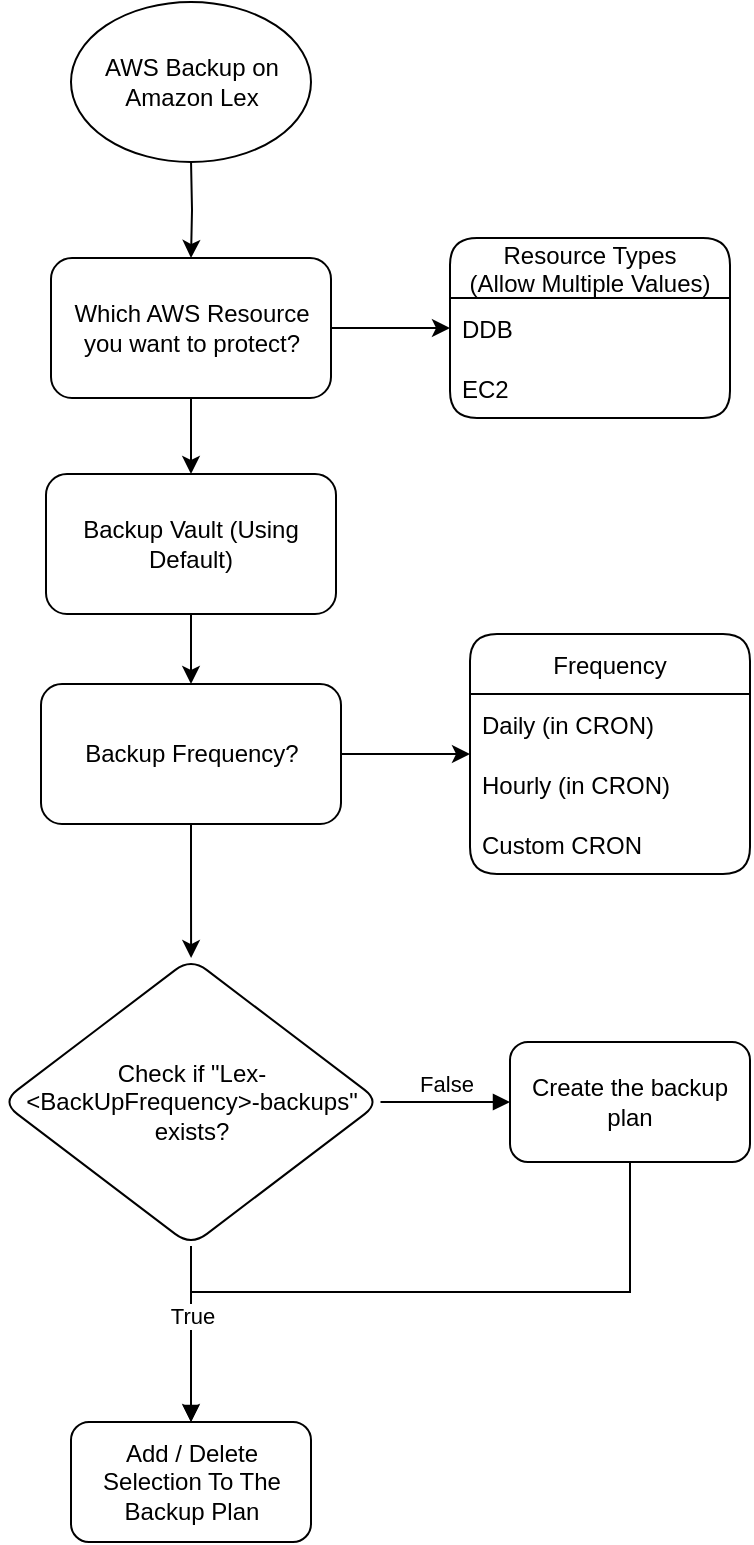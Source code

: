 <mxfile version="20.2.3" type="device"><diagram id="Uv5qHTSnSAjTxs7VwgPE" name="Page-1"><mxGraphModel dx="1483" dy="881" grid="1" gridSize="10" guides="1" tooltips="1" connect="1" arrows="1" fold="1" page="1" pageScale="1" pageWidth="850" pageHeight="1100" math="0" shadow="0"><root><mxCell id="0"/><mxCell id="1" parent="0"/><mxCell id="VCkKU_362TH5Q47PQzM1-7" value="" style="edgeStyle=orthogonalEdgeStyle;rounded=0;orthogonalLoop=1;jettySize=auto;html=1;" parent="1" target="VCkKU_362TH5Q47PQzM1-2" edge="1"><mxGeometry relative="1" as="geometry"><mxPoint x="400.5" y="79" as="sourcePoint"/></mxGeometry></mxCell><mxCell id="VCkKU_362TH5Q47PQzM1-8" value="" style="edgeStyle=orthogonalEdgeStyle;rounded=0;orthogonalLoop=1;jettySize=auto;html=1;" parent="1" source="VCkKU_362TH5Q47PQzM1-2" target="VCkKU_362TH5Q47PQzM1-5" edge="1"><mxGeometry relative="1" as="geometry"/></mxCell><mxCell id="VCkKU_362TH5Q47PQzM1-42" style="edgeStyle=orthogonalEdgeStyle;rounded=0;orthogonalLoop=1;jettySize=auto;html=1;exitX=1;exitY=0.5;exitDx=0;exitDy=0;entryX=0;entryY=0.5;entryDx=0;entryDy=0;" parent="1" source="VCkKU_362TH5Q47PQzM1-2" target="VCkKU_362TH5Q47PQzM1-35" edge="1"><mxGeometry relative="1" as="geometry"/></mxCell><mxCell id="VCkKU_362TH5Q47PQzM1-2" value="Which AWS Resource you want to protect?" style="rounded=1;whiteSpace=wrap;html=1;" parent="1" vertex="1"><mxGeometry x="330.5" y="128" width="140" height="70" as="geometry"/></mxCell><mxCell id="VCkKU_362TH5Q47PQzM1-53" style="edgeStyle=orthogonalEdgeStyle;rounded=0;orthogonalLoop=1;jettySize=auto;html=1;exitX=1;exitY=0.5;exitDx=0;exitDy=0;entryX=0;entryY=0.5;entryDx=0;entryDy=0;" parent="1" source="VCkKU_362TH5Q47PQzM1-4" target="VCkKU_362TH5Q47PQzM1-49" edge="1"><mxGeometry relative="1" as="geometry"/></mxCell><mxCell id="VCkKU_362TH5Q47PQzM1-55" value="" style="edgeStyle=orthogonalEdgeStyle;rounded=0;orthogonalLoop=1;jettySize=auto;html=1;" parent="1" source="VCkKU_362TH5Q47PQzM1-4" target="VCkKU_362TH5Q47PQzM1-54" edge="1"><mxGeometry relative="1" as="geometry"/></mxCell><mxCell id="VCkKU_362TH5Q47PQzM1-4" value="Backup Frequency?" style="rounded=1;whiteSpace=wrap;html=1;" parent="1" vertex="1"><mxGeometry x="325.5" y="341" width="150" height="70" as="geometry"/></mxCell><mxCell id="VCkKU_362TH5Q47PQzM1-9" value="" style="edgeStyle=orthogonalEdgeStyle;rounded=0;orthogonalLoop=1;jettySize=auto;html=1;" parent="1" source="VCkKU_362TH5Q47PQzM1-5" target="VCkKU_362TH5Q47PQzM1-4" edge="1"><mxGeometry relative="1" as="geometry"/></mxCell><mxCell id="VCkKU_362TH5Q47PQzM1-5" value="Backup Vault (Using Default)" style="rounded=1;whiteSpace=wrap;html=1;" parent="1" vertex="1"><mxGeometry x="328" y="236" width="145" height="70" as="geometry"/></mxCell><mxCell id="VCkKU_362TH5Q47PQzM1-35" value="Resource Types&#10;(Allow Multiple Values)" style="swimlane;fontStyle=0;childLayout=stackLayout;horizontal=1;startSize=30;horizontalStack=0;resizeParent=1;resizeParentMax=0;resizeLast=0;collapsible=1;marginBottom=0;rounded=1;shadow=0;glass=0;sketch=0;" parent="1" vertex="1"><mxGeometry x="530" y="118" width="140" height="90" as="geometry"/></mxCell><mxCell id="VCkKU_362TH5Q47PQzM1-36" value="DDB" style="text;strokeColor=none;fillColor=none;align=left;verticalAlign=middle;spacingLeft=4;spacingRight=4;overflow=hidden;points=[[0,0.5],[1,0.5]];portConstraint=eastwest;rotatable=0;rounded=1;shadow=0;glass=0;sketch=0;" parent="VCkKU_362TH5Q47PQzM1-35" vertex="1"><mxGeometry y="30" width="140" height="30" as="geometry"/></mxCell><mxCell id="VCkKU_362TH5Q47PQzM1-38" value="EC2" style="text;strokeColor=none;fillColor=none;align=left;verticalAlign=middle;spacingLeft=4;spacingRight=4;overflow=hidden;points=[[0,0.5],[1,0.5]];portConstraint=eastwest;rotatable=0;rounded=1;shadow=0;glass=0;sketch=0;" parent="VCkKU_362TH5Q47PQzM1-35" vertex="1"><mxGeometry y="60" width="140" height="30" as="geometry"/></mxCell><mxCell id="VCkKU_362TH5Q47PQzM1-49" value="Frequency" style="swimlane;fontStyle=0;childLayout=stackLayout;horizontal=1;startSize=30;horizontalStack=0;resizeParent=1;resizeParentMax=0;resizeLast=0;collapsible=1;marginBottom=0;rounded=1;shadow=0;glass=0;sketch=0;" parent="1" vertex="1"><mxGeometry x="540" y="316" width="140" height="120" as="geometry"/></mxCell><mxCell id="VCkKU_362TH5Q47PQzM1-50" value="Daily (in CRON)" style="text;strokeColor=none;fillColor=none;align=left;verticalAlign=middle;spacingLeft=4;spacingRight=4;overflow=hidden;points=[[0,0.5],[1,0.5]];portConstraint=eastwest;rotatable=0;rounded=1;shadow=0;glass=0;sketch=0;" parent="VCkKU_362TH5Q47PQzM1-49" vertex="1"><mxGeometry y="30" width="140" height="30" as="geometry"/></mxCell><mxCell id="VCkKU_362TH5Q47PQzM1-51" value="Hourly (in CRON)" style="text;strokeColor=none;fillColor=none;align=left;verticalAlign=middle;spacingLeft=4;spacingRight=4;overflow=hidden;points=[[0,0.5],[1,0.5]];portConstraint=eastwest;rotatable=0;rounded=1;shadow=0;glass=0;sketch=0;" parent="VCkKU_362TH5Q47PQzM1-49" vertex="1"><mxGeometry y="60" width="140" height="30" as="geometry"/></mxCell><mxCell id="VCkKU_362TH5Q47PQzM1-52" value="Custom CRON" style="text;strokeColor=none;fillColor=none;align=left;verticalAlign=middle;spacingLeft=4;spacingRight=4;overflow=hidden;points=[[0,0.5],[1,0.5]];portConstraint=eastwest;rotatable=0;rounded=1;shadow=0;glass=0;sketch=0;" parent="VCkKU_362TH5Q47PQzM1-49" vertex="1"><mxGeometry y="90" width="140" height="30" as="geometry"/></mxCell><mxCell id="VCkKU_362TH5Q47PQzM1-54" value="Check if &quot;Lex-&amp;lt;BackUpFrequency&amp;gt;-backups&quot; exists?" style="rhombus;whiteSpace=wrap;html=1;rounded=1;" parent="1" vertex="1"><mxGeometry x="305.75" y="478" width="189.5" height="144" as="geometry"/></mxCell><mxCell id="VCkKU_362TH5Q47PQzM1-75" style="edgeStyle=orthogonalEdgeStyle;rounded=0;orthogonalLoop=1;jettySize=auto;html=1;exitX=0.5;exitY=1;exitDx=0;exitDy=0;entryX=0.5;entryY=0;entryDx=0;entryDy=0;fontFamily=Helvetica;" parent="1" source="VCkKU_362TH5Q47PQzM1-56" target="VCkKU_362TH5Q47PQzM1-74" edge="1"><mxGeometry relative="1" as="geometry"/></mxCell><mxCell id="VCkKU_362TH5Q47PQzM1-56" value="Create the backup plan" style="whiteSpace=wrap;html=1;rounded=1;" parent="1" vertex="1"><mxGeometry x="560" y="520" width="120" height="60" as="geometry"/></mxCell><mxCell id="VCkKU_362TH5Q47PQzM1-61" value="False" style="html=1;verticalAlign=bottom;endArrow=block;rounded=0;fontFamily=Helvetica;entryX=0;entryY=0.5;entryDx=0;entryDy=0;exitX=1;exitY=0.5;exitDx=0;exitDy=0;" parent="1" source="VCkKU_362TH5Q47PQzM1-54" target="VCkKU_362TH5Q47PQzM1-56" edge="1"><mxGeometry width="80" relative="1" as="geometry"><mxPoint x="510" y="550" as="sourcePoint"/><mxPoint x="570" y="550" as="targetPoint"/></mxGeometry></mxCell><mxCell id="VCkKU_362TH5Q47PQzM1-64" value="AWS Backup on Amazon Lex" style="ellipse;whiteSpace=wrap;html=1;rounded=1;shadow=0;glass=0;sketch=0;fontFamily=Helvetica;" parent="1" vertex="1"><mxGeometry x="340.5" width="120" height="80" as="geometry"/></mxCell><mxCell id="VCkKU_362TH5Q47PQzM1-73" value="True" style="html=1;verticalAlign=bottom;endArrow=block;rounded=0;fontFamily=Helvetica;exitX=0.5;exitY=1;exitDx=0;exitDy=0;entryX=0.5;entryY=0;entryDx=0;entryDy=0;" parent="1" source="VCkKU_362TH5Q47PQzM1-54" target="VCkKU_362TH5Q47PQzM1-74" edge="1"><mxGeometry width="80" relative="1" as="geometry"><mxPoint x="400" y="650" as="sourcePoint"/><mxPoint x="400" y="760" as="targetPoint"/></mxGeometry></mxCell><mxCell id="VCkKU_362TH5Q47PQzM1-74" value="Add / Delete Selection To The Backup Plan" style="rounded=1;whiteSpace=wrap;html=1;shadow=0;glass=0;sketch=0;fontFamily=Helvetica;" parent="1" vertex="1"><mxGeometry x="340.5" y="710" width="120" height="60" as="geometry"/></mxCell></root></mxGraphModel></diagram></mxfile>